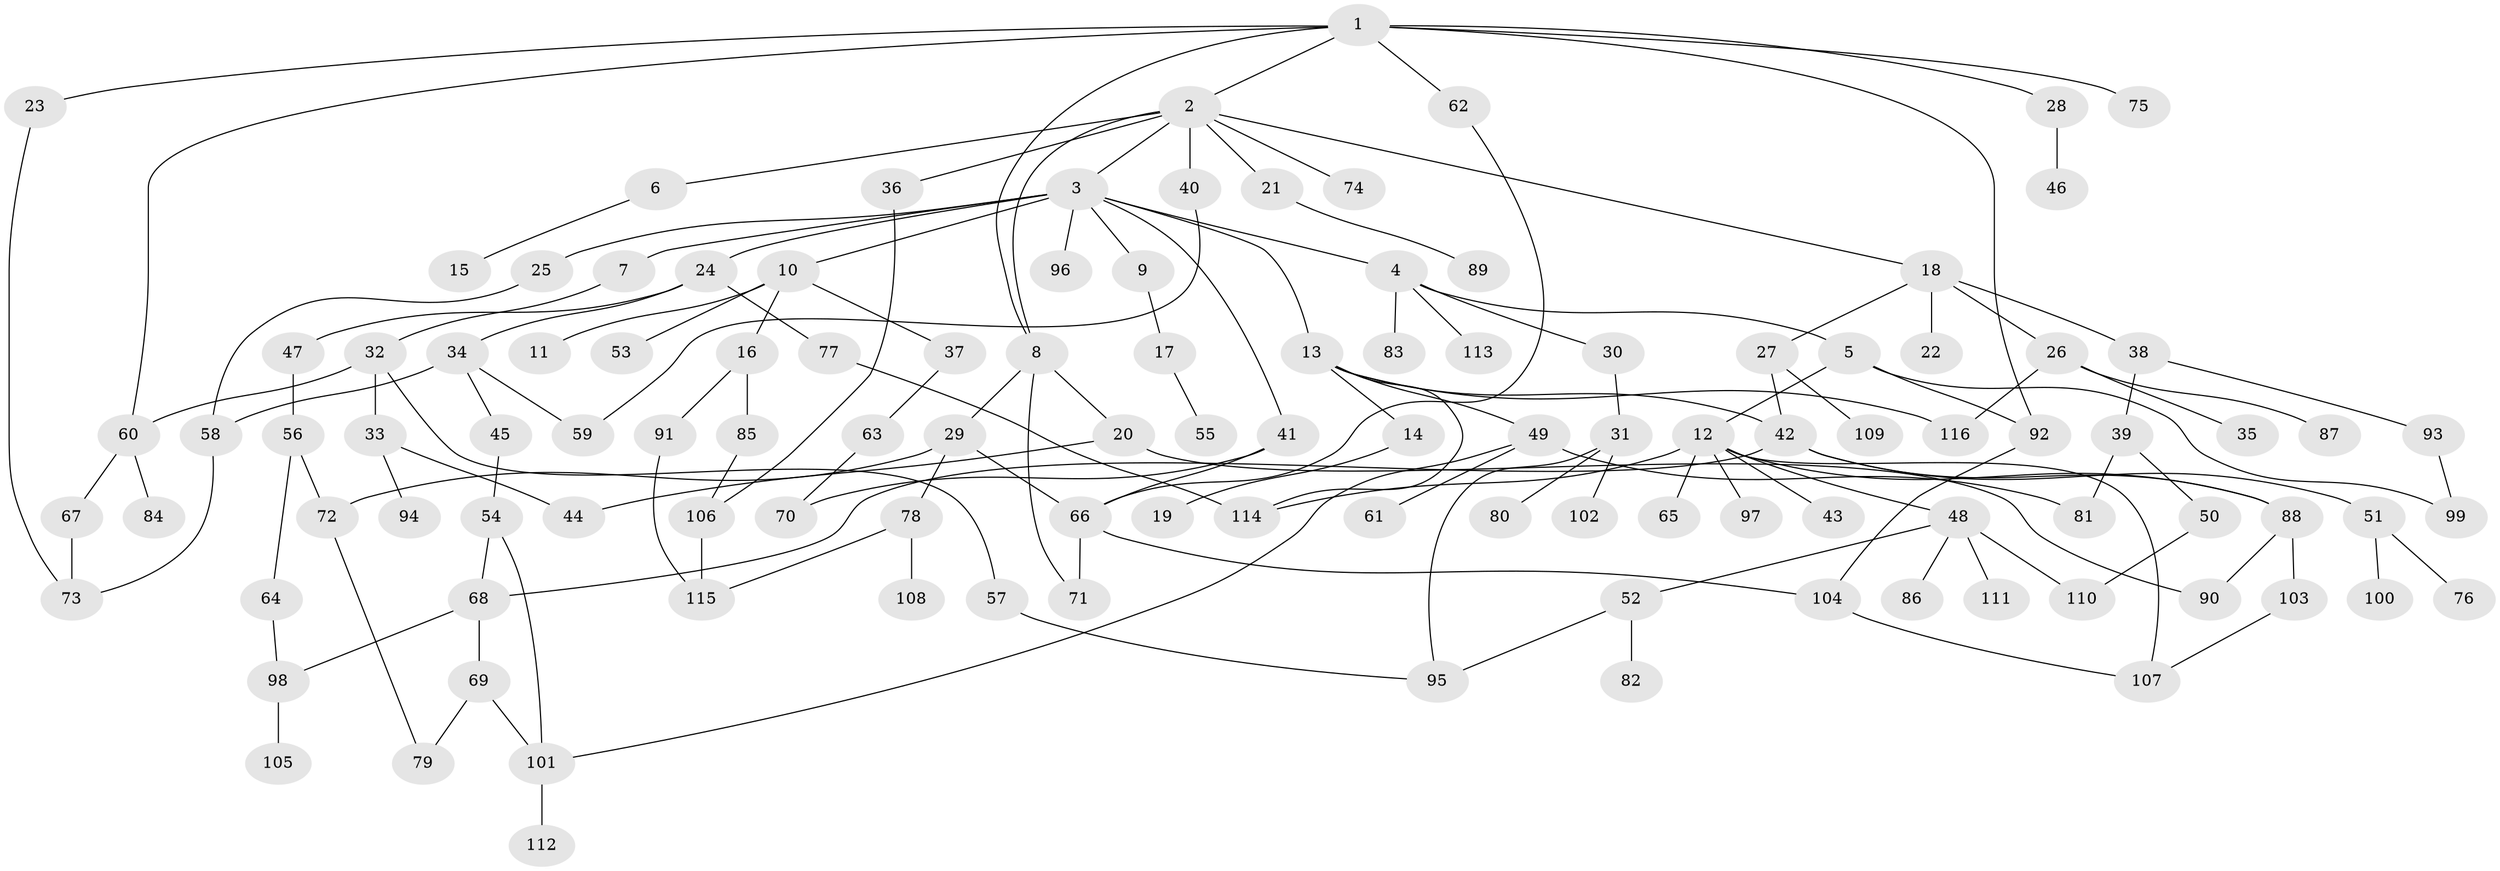 // coarse degree distribution, {7: 0.043478260869565216, 10: 0.021739130434782608, 11: 0.021739130434782608, 4: 0.043478260869565216, 5: 0.08695652173913043, 2: 0.30434782608695654, 6: 0.021739130434782608, 9: 0.021739130434782608, 1: 0.30434782608695654, 13: 0.021739130434782608, 3: 0.10869565217391304}
// Generated by graph-tools (version 1.1) at 2025/17/03/04/25 18:17:02]
// undirected, 116 vertices, 150 edges
graph export_dot {
graph [start="1"]
  node [color=gray90,style=filled];
  1;
  2;
  3;
  4;
  5;
  6;
  7;
  8;
  9;
  10;
  11;
  12;
  13;
  14;
  15;
  16;
  17;
  18;
  19;
  20;
  21;
  22;
  23;
  24;
  25;
  26;
  27;
  28;
  29;
  30;
  31;
  32;
  33;
  34;
  35;
  36;
  37;
  38;
  39;
  40;
  41;
  42;
  43;
  44;
  45;
  46;
  47;
  48;
  49;
  50;
  51;
  52;
  53;
  54;
  55;
  56;
  57;
  58;
  59;
  60;
  61;
  62;
  63;
  64;
  65;
  66;
  67;
  68;
  69;
  70;
  71;
  72;
  73;
  74;
  75;
  76;
  77;
  78;
  79;
  80;
  81;
  82;
  83;
  84;
  85;
  86;
  87;
  88;
  89;
  90;
  91;
  92;
  93;
  94;
  95;
  96;
  97;
  98;
  99;
  100;
  101;
  102;
  103;
  104;
  105;
  106;
  107;
  108;
  109;
  110;
  111;
  112;
  113;
  114;
  115;
  116;
  1 -- 2;
  1 -- 8;
  1 -- 23;
  1 -- 28;
  1 -- 60;
  1 -- 62;
  1 -- 75;
  1 -- 92;
  2 -- 3;
  2 -- 6;
  2 -- 18;
  2 -- 21;
  2 -- 36;
  2 -- 40;
  2 -- 74;
  2 -- 8;
  3 -- 4;
  3 -- 7;
  3 -- 9;
  3 -- 10;
  3 -- 13;
  3 -- 24;
  3 -- 25;
  3 -- 41;
  3 -- 96;
  4 -- 5;
  4 -- 30;
  4 -- 83;
  4 -- 113;
  5 -- 12;
  5 -- 99;
  5 -- 92;
  6 -- 15;
  7 -- 32;
  8 -- 20;
  8 -- 29;
  8 -- 71;
  9 -- 17;
  10 -- 11;
  10 -- 16;
  10 -- 37;
  10 -- 53;
  12 -- 43;
  12 -- 48;
  12 -- 65;
  12 -- 97;
  12 -- 107;
  12 -- 88;
  12 -- 114;
  13 -- 14;
  13 -- 49;
  13 -- 114;
  13 -- 42;
  13 -- 116;
  14 -- 19;
  16 -- 85;
  16 -- 91;
  17 -- 55;
  18 -- 22;
  18 -- 26;
  18 -- 27;
  18 -- 38;
  20 -- 90;
  20 -- 44;
  21 -- 89;
  23 -- 73;
  24 -- 34;
  24 -- 47;
  24 -- 77;
  25 -- 58;
  26 -- 35;
  26 -- 87;
  26 -- 116;
  27 -- 42;
  27 -- 109;
  28 -- 46;
  29 -- 72;
  29 -- 78;
  29 -- 66;
  30 -- 31;
  31 -- 80;
  31 -- 102;
  31 -- 95;
  32 -- 33;
  32 -- 57;
  32 -- 60;
  33 -- 44;
  33 -- 94;
  34 -- 45;
  34 -- 59;
  34 -- 58;
  36 -- 106;
  37 -- 63;
  38 -- 39;
  38 -- 93;
  39 -- 50;
  39 -- 81;
  40 -- 59;
  41 -- 70;
  41 -- 66;
  42 -- 51;
  42 -- 88;
  42 -- 68;
  45 -- 54;
  47 -- 56;
  48 -- 52;
  48 -- 86;
  48 -- 110;
  48 -- 111;
  49 -- 61;
  49 -- 81;
  49 -- 101;
  50 -- 110;
  51 -- 76;
  51 -- 100;
  52 -- 82;
  52 -- 95;
  54 -- 68;
  54 -- 101;
  56 -- 64;
  56 -- 72;
  57 -- 95;
  58 -- 73;
  60 -- 67;
  60 -- 84;
  62 -- 66;
  63 -- 70;
  64 -- 98;
  66 -- 104;
  66 -- 71;
  67 -- 73;
  68 -- 69;
  68 -- 98;
  69 -- 79;
  69 -- 101;
  72 -- 79;
  77 -- 114;
  78 -- 108;
  78 -- 115;
  85 -- 106;
  88 -- 103;
  88 -- 90;
  91 -- 115;
  92 -- 104;
  93 -- 99;
  98 -- 105;
  101 -- 112;
  103 -- 107;
  104 -- 107;
  106 -- 115;
}
